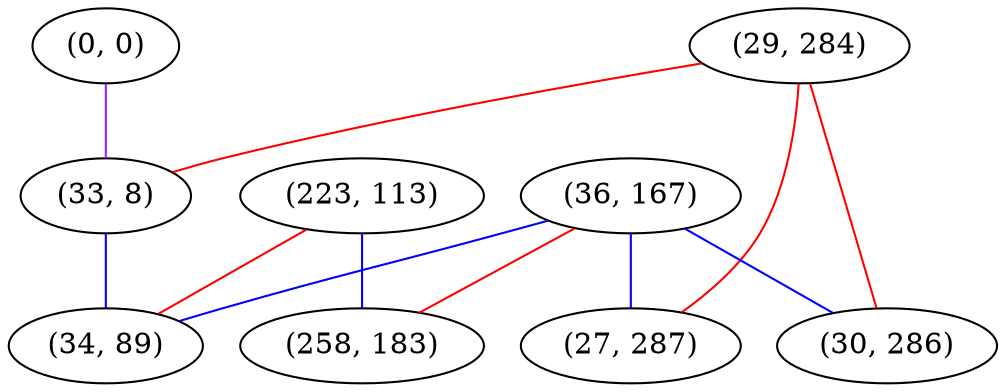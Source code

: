 graph "" {
"(29, 284)";
"(0, 0)";
"(36, 167)";
"(223, 113)";
"(258, 183)";
"(33, 8)";
"(34, 89)";
"(30, 286)";
"(27, 287)";
"(29, 284)" -- "(27, 287)"  [color=red, key=0, weight=1];
"(29, 284)" -- "(33, 8)"  [color=red, key=0, weight=1];
"(29, 284)" -- "(30, 286)"  [color=red, key=0, weight=1];
"(0, 0)" -- "(33, 8)"  [color=purple, key=0, weight=4];
"(36, 167)" -- "(258, 183)"  [color=red, key=0, weight=1];
"(36, 167)" -- "(27, 287)"  [color=blue, key=0, weight=3];
"(36, 167)" -- "(34, 89)"  [color=blue, key=0, weight=3];
"(36, 167)" -- "(30, 286)"  [color=blue, key=0, weight=3];
"(223, 113)" -- "(258, 183)"  [color=blue, key=0, weight=3];
"(223, 113)" -- "(34, 89)"  [color=red, key=0, weight=1];
"(33, 8)" -- "(34, 89)"  [color=blue, key=0, weight=3];
}
